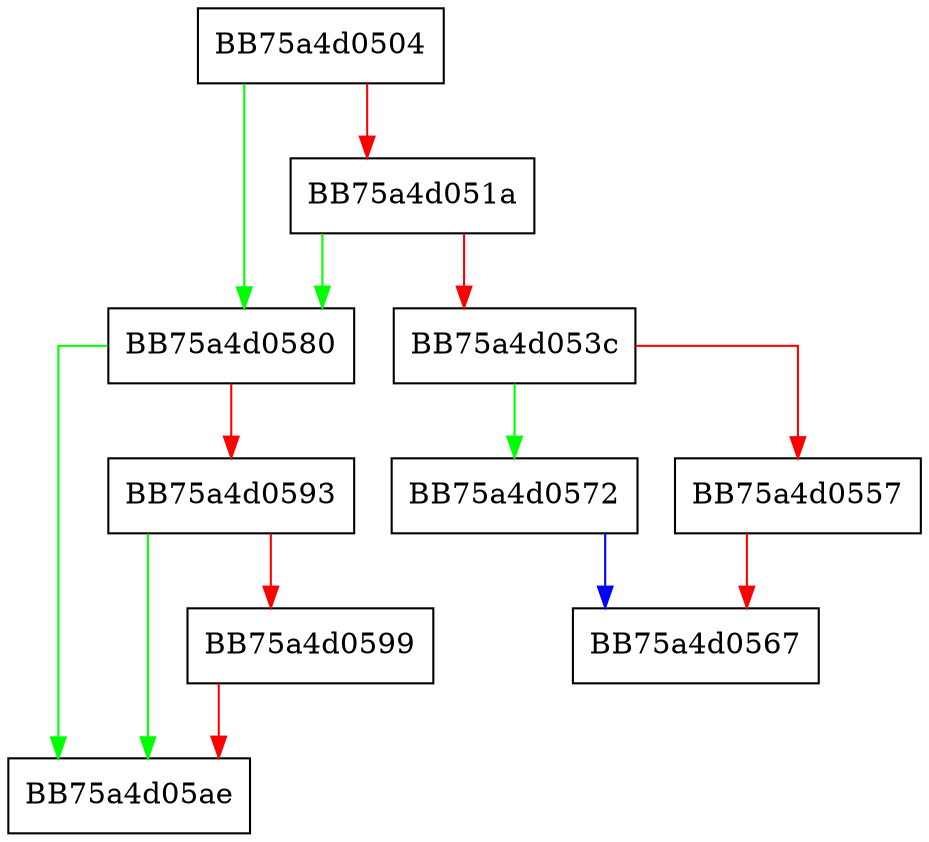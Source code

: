 digraph AddChildAttribute {
  node [shape="box"];
  graph [splines=ortho];
  BB75a4d0504 -> BB75a4d0580 [color="green"];
  BB75a4d0504 -> BB75a4d051a [color="red"];
  BB75a4d051a -> BB75a4d0580 [color="green"];
  BB75a4d051a -> BB75a4d053c [color="red"];
  BB75a4d053c -> BB75a4d0572 [color="green"];
  BB75a4d053c -> BB75a4d0557 [color="red"];
  BB75a4d0557 -> BB75a4d0567 [color="red"];
  BB75a4d0572 -> BB75a4d0567 [color="blue"];
  BB75a4d0580 -> BB75a4d05ae [color="green"];
  BB75a4d0580 -> BB75a4d0593 [color="red"];
  BB75a4d0593 -> BB75a4d05ae [color="green"];
  BB75a4d0593 -> BB75a4d0599 [color="red"];
  BB75a4d0599 -> BB75a4d05ae [color="red"];
}